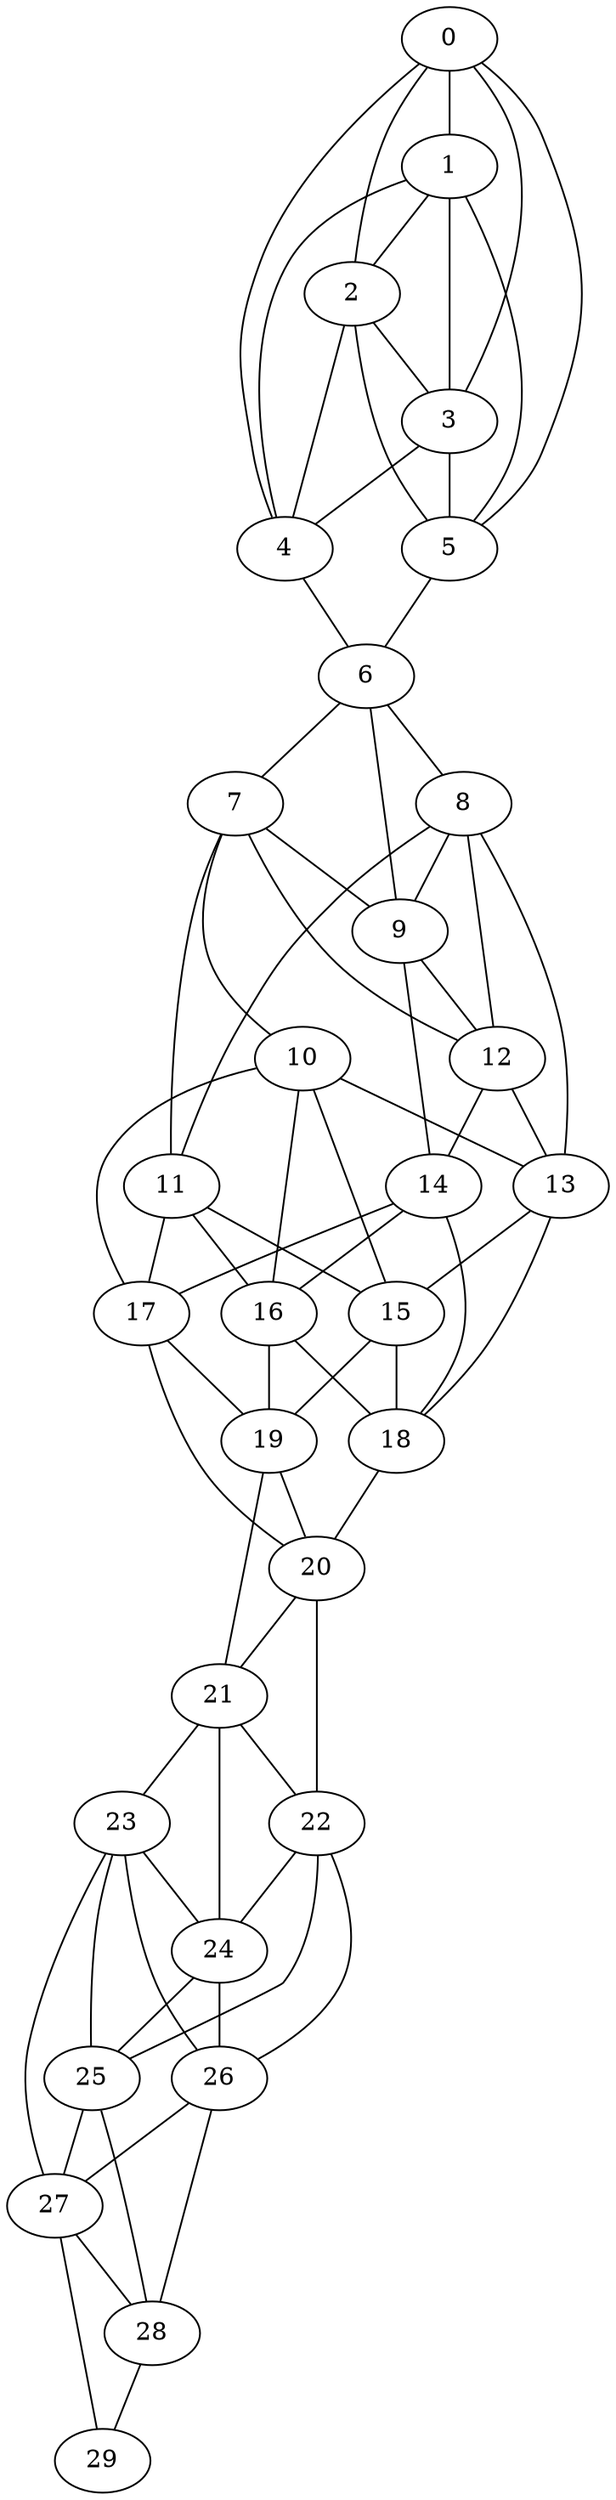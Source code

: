 strict graph G {
0;
1;
2;
3;
4;
5;
6;
7;
8;
9;
10;
11;
12;
13;
14;
15;
16;
17;
18;
19;
20;
21;
22;
23;
24;
25;
26;
27;
28;
29;
6 -- 8;
14 -- 16;
1 -- 4;
11 -- 16;
24 -- 25;
27 -- 29;
1 -- 5;
17 -- 20;
15 -- 18;
23 -- 26;
7 -- 11;
16 -- 18;
22 -- 25;
7 -- 9;
7 -- 10;
0 -- 3;
19 -- 20;
7 -- 12;
26 -- 28;
25 -- 27;
13 -- 15;
19 -- 21;
8 -- 9;
10 -- 13;
10 -- 16;
20 -- 21;
25 -- 28;
0 -- 1;
26 -- 27;
8 -- 11;
16 -- 19;
21 -- 22;
22 -- 26;
1 -- 2;
23 -- 27;
5 -- 6;
6 -- 7;
11 -- 17;
23 -- 25;
1 -- 3;
0 -- 4;
24 -- 26;
8 -- 13;
2 -- 5;
20 -- 22;
18 -- 20;
2 -- 4;
10 -- 17;
21 -- 24;
9 -- 14;
9 -- 12;
22 -- 24;
3 -- 5;
8 -- 12;
11 -- 15;
12 -- 14;
15 -- 19;
10 -- 15;
17 -- 19;
23 -- 24;
28 -- 29;
21 -- 23;
14 -- 18;
6 -- 9;
27 -- 28;
12 -- 13;
14 -- 17;
4 -- 6;
13 -- 18;
0 -- 5;
3 -- 4;
0 -- 2;
2 -- 3;
}
